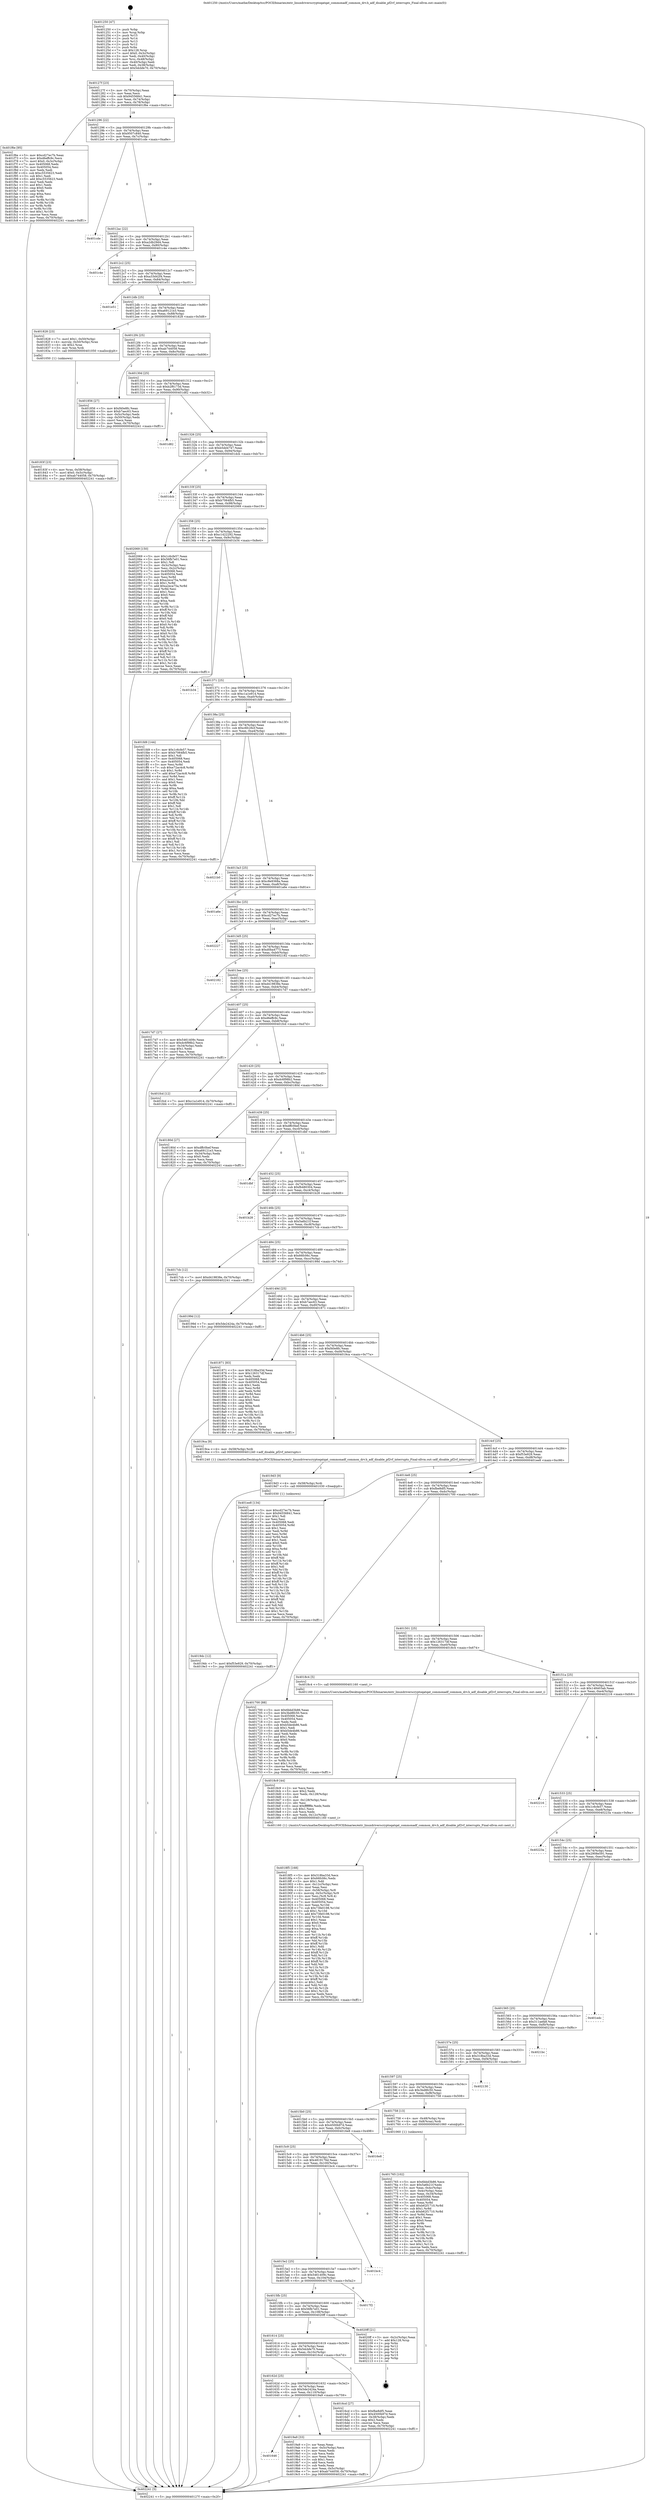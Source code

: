 digraph "0x401250" {
  label = "0x401250 (/mnt/c/Users/mathe/Desktop/tcc/POCII/binaries/extr_linuxdriverscryptoqatqat_commonadf_common_drv.h_adf_disable_pf2vf_interrupts_Final-ollvm.out::main(0))"
  labelloc = "t"
  node[shape=record]

  Entry [label="",width=0.3,height=0.3,shape=circle,fillcolor=black,style=filled]
  "0x40127f" [label="{
     0x40127f [23]\l
     | [instrs]\l
     &nbsp;&nbsp;0x40127f \<+3\>: mov -0x70(%rbp),%eax\l
     &nbsp;&nbsp;0x401282 \<+2\>: mov %eax,%ecx\l
     &nbsp;&nbsp;0x401284 \<+6\>: sub $0x94556841,%ecx\l
     &nbsp;&nbsp;0x40128a \<+3\>: mov %eax,-0x74(%rbp)\l
     &nbsp;&nbsp;0x40128d \<+3\>: mov %ecx,-0x78(%rbp)\l
     &nbsp;&nbsp;0x401290 \<+6\>: je 0000000000401f6e \<main+0xd1e\>\l
  }"]
  "0x401f6e" [label="{
     0x401f6e [95]\l
     | [instrs]\l
     &nbsp;&nbsp;0x401f6e \<+5\>: mov $0xcd27ec7b,%eax\l
     &nbsp;&nbsp;0x401f73 \<+5\>: mov $0xd6effc9c,%ecx\l
     &nbsp;&nbsp;0x401f78 \<+7\>: movl $0x0,-0x3c(%rbp)\l
     &nbsp;&nbsp;0x401f7f \<+7\>: mov 0x405068,%edx\l
     &nbsp;&nbsp;0x401f86 \<+7\>: mov 0x405054,%esi\l
     &nbsp;&nbsp;0x401f8d \<+2\>: mov %edx,%edi\l
     &nbsp;&nbsp;0x401f8f \<+6\>: sub $0xc5535623,%edi\l
     &nbsp;&nbsp;0x401f95 \<+3\>: sub $0x1,%edi\l
     &nbsp;&nbsp;0x401f98 \<+6\>: add $0xc5535623,%edi\l
     &nbsp;&nbsp;0x401f9e \<+3\>: imul %edi,%edx\l
     &nbsp;&nbsp;0x401fa1 \<+3\>: and $0x1,%edx\l
     &nbsp;&nbsp;0x401fa4 \<+3\>: cmp $0x0,%edx\l
     &nbsp;&nbsp;0x401fa7 \<+4\>: sete %r8b\l
     &nbsp;&nbsp;0x401fab \<+3\>: cmp $0xa,%esi\l
     &nbsp;&nbsp;0x401fae \<+4\>: setl %r9b\l
     &nbsp;&nbsp;0x401fb2 \<+3\>: mov %r8b,%r10b\l
     &nbsp;&nbsp;0x401fb5 \<+3\>: and %r9b,%r10b\l
     &nbsp;&nbsp;0x401fb8 \<+3\>: xor %r9b,%r8b\l
     &nbsp;&nbsp;0x401fbb \<+3\>: or %r8b,%r10b\l
     &nbsp;&nbsp;0x401fbe \<+4\>: test $0x1,%r10b\l
     &nbsp;&nbsp;0x401fc2 \<+3\>: cmovne %ecx,%eax\l
     &nbsp;&nbsp;0x401fc5 \<+3\>: mov %eax,-0x70(%rbp)\l
     &nbsp;&nbsp;0x401fc8 \<+5\>: jmp 0000000000402241 \<main+0xff1\>\l
  }"]
  "0x401296" [label="{
     0x401296 [22]\l
     | [instrs]\l
     &nbsp;&nbsp;0x401296 \<+5\>: jmp 000000000040129b \<main+0x4b\>\l
     &nbsp;&nbsp;0x40129b \<+3\>: mov -0x74(%rbp),%eax\l
     &nbsp;&nbsp;0x40129e \<+5\>: sub $0x9507c840,%eax\l
     &nbsp;&nbsp;0x4012a3 \<+3\>: mov %eax,-0x7c(%rbp)\l
     &nbsp;&nbsp;0x4012a6 \<+6\>: je 0000000000401cde \<main+0xa8e\>\l
  }"]
  Exit [label="",width=0.3,height=0.3,shape=circle,fillcolor=black,style=filled,peripheries=2]
  "0x401cde" [label="{
     0x401cde\l
  }", style=dashed]
  "0x4012ac" [label="{
     0x4012ac [22]\l
     | [instrs]\l
     &nbsp;&nbsp;0x4012ac \<+5\>: jmp 00000000004012b1 \<main+0x61\>\l
     &nbsp;&nbsp;0x4012b1 \<+3\>: mov -0x74(%rbp),%eax\l
     &nbsp;&nbsp;0x4012b4 \<+5\>: sub $0xa2db29d4,%eax\l
     &nbsp;&nbsp;0x4012b9 \<+3\>: mov %eax,-0x80(%rbp)\l
     &nbsp;&nbsp;0x4012bc \<+6\>: je 0000000000401c4e \<main+0x9fe\>\l
  }"]
  "0x4019dc" [label="{
     0x4019dc [12]\l
     | [instrs]\l
     &nbsp;&nbsp;0x4019dc \<+7\>: movl $0xf53e929,-0x70(%rbp)\l
     &nbsp;&nbsp;0x4019e3 \<+5\>: jmp 0000000000402241 \<main+0xff1\>\l
  }"]
  "0x401c4e" [label="{
     0x401c4e\l
  }", style=dashed]
  "0x4012c2" [label="{
     0x4012c2 [25]\l
     | [instrs]\l
     &nbsp;&nbsp;0x4012c2 \<+5\>: jmp 00000000004012c7 \<main+0x77\>\l
     &nbsp;&nbsp;0x4012c7 \<+3\>: mov -0x74(%rbp),%eax\l
     &nbsp;&nbsp;0x4012ca \<+5\>: sub $0xa33d42f4,%eax\l
     &nbsp;&nbsp;0x4012cf \<+6\>: mov %eax,-0x84(%rbp)\l
     &nbsp;&nbsp;0x4012d5 \<+6\>: je 0000000000401e51 \<main+0xc01\>\l
  }"]
  "0x4019d3" [label="{
     0x4019d3 [9]\l
     | [instrs]\l
     &nbsp;&nbsp;0x4019d3 \<+4\>: mov -0x58(%rbp),%rdi\l
     &nbsp;&nbsp;0x4019d7 \<+5\>: call 0000000000401030 \<free@plt\>\l
     | [calls]\l
     &nbsp;&nbsp;0x401030 \{1\} (unknown)\l
  }"]
  "0x401e51" [label="{
     0x401e51\l
  }", style=dashed]
  "0x4012db" [label="{
     0x4012db [25]\l
     | [instrs]\l
     &nbsp;&nbsp;0x4012db \<+5\>: jmp 00000000004012e0 \<main+0x90\>\l
     &nbsp;&nbsp;0x4012e0 \<+3\>: mov -0x74(%rbp),%eax\l
     &nbsp;&nbsp;0x4012e3 \<+5\>: sub $0xa69121e3,%eax\l
     &nbsp;&nbsp;0x4012e8 \<+6\>: mov %eax,-0x88(%rbp)\l
     &nbsp;&nbsp;0x4012ee \<+6\>: je 0000000000401828 \<main+0x5d8\>\l
  }"]
  "0x401646" [label="{
     0x401646\l
  }", style=dashed]
  "0x401828" [label="{
     0x401828 [23]\l
     | [instrs]\l
     &nbsp;&nbsp;0x401828 \<+7\>: movl $0x1,-0x50(%rbp)\l
     &nbsp;&nbsp;0x40182f \<+4\>: movslq -0x50(%rbp),%rax\l
     &nbsp;&nbsp;0x401833 \<+4\>: shl $0x2,%rax\l
     &nbsp;&nbsp;0x401837 \<+3\>: mov %rax,%rdi\l
     &nbsp;&nbsp;0x40183a \<+5\>: call 0000000000401050 \<malloc@plt\>\l
     | [calls]\l
     &nbsp;&nbsp;0x401050 \{1\} (unknown)\l
  }"]
  "0x4012f4" [label="{
     0x4012f4 [25]\l
     | [instrs]\l
     &nbsp;&nbsp;0x4012f4 \<+5\>: jmp 00000000004012f9 \<main+0xa9\>\l
     &nbsp;&nbsp;0x4012f9 \<+3\>: mov -0x74(%rbp),%eax\l
     &nbsp;&nbsp;0x4012fc \<+5\>: sub $0xab744058,%eax\l
     &nbsp;&nbsp;0x401301 \<+6\>: mov %eax,-0x8c(%rbp)\l
     &nbsp;&nbsp;0x401307 \<+6\>: je 0000000000401856 \<main+0x606\>\l
  }"]
  "0x4019a9" [label="{
     0x4019a9 [33]\l
     | [instrs]\l
     &nbsp;&nbsp;0x4019a9 \<+2\>: xor %eax,%eax\l
     &nbsp;&nbsp;0x4019ab \<+3\>: mov -0x5c(%rbp),%ecx\l
     &nbsp;&nbsp;0x4019ae \<+2\>: mov %eax,%edx\l
     &nbsp;&nbsp;0x4019b0 \<+2\>: sub %ecx,%edx\l
     &nbsp;&nbsp;0x4019b2 \<+2\>: mov %eax,%ecx\l
     &nbsp;&nbsp;0x4019b4 \<+3\>: sub $0x1,%ecx\l
     &nbsp;&nbsp;0x4019b7 \<+2\>: add %ecx,%edx\l
     &nbsp;&nbsp;0x4019b9 \<+2\>: sub %edx,%eax\l
     &nbsp;&nbsp;0x4019bb \<+3\>: mov %eax,-0x5c(%rbp)\l
     &nbsp;&nbsp;0x4019be \<+7\>: movl $0xab744058,-0x70(%rbp)\l
     &nbsp;&nbsp;0x4019c5 \<+5\>: jmp 0000000000402241 \<main+0xff1\>\l
  }"]
  "0x401856" [label="{
     0x401856 [27]\l
     | [instrs]\l
     &nbsp;&nbsp;0x401856 \<+5\>: mov $0xf40e8fc,%eax\l
     &nbsp;&nbsp;0x40185b \<+5\>: mov $0xb7aec63,%ecx\l
     &nbsp;&nbsp;0x401860 \<+3\>: mov -0x5c(%rbp),%edx\l
     &nbsp;&nbsp;0x401863 \<+3\>: cmp -0x50(%rbp),%edx\l
     &nbsp;&nbsp;0x401866 \<+3\>: cmovl %ecx,%eax\l
     &nbsp;&nbsp;0x401869 \<+3\>: mov %eax,-0x70(%rbp)\l
     &nbsp;&nbsp;0x40186c \<+5\>: jmp 0000000000402241 \<main+0xff1\>\l
  }"]
  "0x40130d" [label="{
     0x40130d [25]\l
     | [instrs]\l
     &nbsp;&nbsp;0x40130d \<+5\>: jmp 0000000000401312 \<main+0xc2\>\l
     &nbsp;&nbsp;0x401312 \<+3\>: mov -0x74(%rbp),%eax\l
     &nbsp;&nbsp;0x401315 \<+5\>: sub $0xb2f6173d,%eax\l
     &nbsp;&nbsp;0x40131a \<+6\>: mov %eax,-0x90(%rbp)\l
     &nbsp;&nbsp;0x401320 \<+6\>: je 0000000000401d82 \<main+0xb32\>\l
  }"]
  "0x4018f5" [label="{
     0x4018f5 [168]\l
     | [instrs]\l
     &nbsp;&nbsp;0x4018f5 \<+5\>: mov $0x318ba33d,%ecx\l
     &nbsp;&nbsp;0x4018fa \<+5\>: mov $0x66fc06c,%edx\l
     &nbsp;&nbsp;0x4018ff \<+3\>: mov $0x1,%dil\l
     &nbsp;&nbsp;0x401902 \<+6\>: mov -0x12c(%rbp),%esi\l
     &nbsp;&nbsp;0x401908 \<+3\>: imul %eax,%esi\l
     &nbsp;&nbsp;0x40190b \<+4\>: mov -0x58(%rbp),%r8\l
     &nbsp;&nbsp;0x40190f \<+4\>: movslq -0x5c(%rbp),%r9\l
     &nbsp;&nbsp;0x401913 \<+4\>: mov %esi,(%r8,%r9,4)\l
     &nbsp;&nbsp;0x401917 \<+7\>: mov 0x405068,%eax\l
     &nbsp;&nbsp;0x40191e \<+7\>: mov 0x405054,%esi\l
     &nbsp;&nbsp;0x401925 \<+3\>: mov %eax,%r10d\l
     &nbsp;&nbsp;0x401928 \<+7\>: sub $0x73fe0198,%r10d\l
     &nbsp;&nbsp;0x40192f \<+4\>: sub $0x1,%r10d\l
     &nbsp;&nbsp;0x401933 \<+7\>: add $0x73fe0198,%r10d\l
     &nbsp;&nbsp;0x40193a \<+4\>: imul %r10d,%eax\l
     &nbsp;&nbsp;0x40193e \<+3\>: and $0x1,%eax\l
     &nbsp;&nbsp;0x401941 \<+3\>: cmp $0x0,%eax\l
     &nbsp;&nbsp;0x401944 \<+4\>: sete %r11b\l
     &nbsp;&nbsp;0x401948 \<+3\>: cmp $0xa,%esi\l
     &nbsp;&nbsp;0x40194b \<+3\>: setl %bl\l
     &nbsp;&nbsp;0x40194e \<+3\>: mov %r11b,%r14b\l
     &nbsp;&nbsp;0x401951 \<+4\>: xor $0xff,%r14b\l
     &nbsp;&nbsp;0x401955 \<+3\>: mov %bl,%r15b\l
     &nbsp;&nbsp;0x401958 \<+4\>: xor $0xff,%r15b\l
     &nbsp;&nbsp;0x40195c \<+4\>: xor $0x1,%dil\l
     &nbsp;&nbsp;0x401960 \<+3\>: mov %r14b,%r12b\l
     &nbsp;&nbsp;0x401963 \<+4\>: and $0xff,%r12b\l
     &nbsp;&nbsp;0x401967 \<+3\>: and %dil,%r11b\l
     &nbsp;&nbsp;0x40196a \<+3\>: mov %r15b,%r13b\l
     &nbsp;&nbsp;0x40196d \<+4\>: and $0xff,%r13b\l
     &nbsp;&nbsp;0x401971 \<+3\>: and %dil,%bl\l
     &nbsp;&nbsp;0x401974 \<+3\>: or %r11b,%r12b\l
     &nbsp;&nbsp;0x401977 \<+3\>: or %bl,%r13b\l
     &nbsp;&nbsp;0x40197a \<+3\>: xor %r13b,%r12b\l
     &nbsp;&nbsp;0x40197d \<+3\>: or %r15b,%r14b\l
     &nbsp;&nbsp;0x401980 \<+4\>: xor $0xff,%r14b\l
     &nbsp;&nbsp;0x401984 \<+4\>: or $0x1,%dil\l
     &nbsp;&nbsp;0x401988 \<+3\>: and %dil,%r14b\l
     &nbsp;&nbsp;0x40198b \<+3\>: or %r14b,%r12b\l
     &nbsp;&nbsp;0x40198e \<+4\>: test $0x1,%r12b\l
     &nbsp;&nbsp;0x401992 \<+3\>: cmovne %edx,%ecx\l
     &nbsp;&nbsp;0x401995 \<+3\>: mov %ecx,-0x70(%rbp)\l
     &nbsp;&nbsp;0x401998 \<+5\>: jmp 0000000000402241 \<main+0xff1\>\l
  }"]
  "0x401d82" [label="{
     0x401d82\l
  }", style=dashed]
  "0x401326" [label="{
     0x401326 [25]\l
     | [instrs]\l
     &nbsp;&nbsp;0x401326 \<+5\>: jmp 000000000040132b \<main+0xdb\>\l
     &nbsp;&nbsp;0x40132b \<+3\>: mov -0x74(%rbp),%eax\l
     &nbsp;&nbsp;0x40132e \<+5\>: sub $0xb5dd4747,%eax\l
     &nbsp;&nbsp;0x401333 \<+6\>: mov %eax,-0x94(%rbp)\l
     &nbsp;&nbsp;0x401339 \<+6\>: je 0000000000401dcb \<main+0xb7b\>\l
  }"]
  "0x4018c9" [label="{
     0x4018c9 [44]\l
     | [instrs]\l
     &nbsp;&nbsp;0x4018c9 \<+2\>: xor %ecx,%ecx\l
     &nbsp;&nbsp;0x4018cb \<+5\>: mov $0x2,%edx\l
     &nbsp;&nbsp;0x4018d0 \<+6\>: mov %edx,-0x128(%rbp)\l
     &nbsp;&nbsp;0x4018d6 \<+1\>: cltd\l
     &nbsp;&nbsp;0x4018d7 \<+6\>: mov -0x128(%rbp),%esi\l
     &nbsp;&nbsp;0x4018dd \<+2\>: idiv %esi\l
     &nbsp;&nbsp;0x4018df \<+6\>: imul $0xfffffffe,%edx,%edx\l
     &nbsp;&nbsp;0x4018e5 \<+3\>: sub $0x1,%ecx\l
     &nbsp;&nbsp;0x4018e8 \<+2\>: sub %ecx,%edx\l
     &nbsp;&nbsp;0x4018ea \<+6\>: mov %edx,-0x12c(%rbp)\l
     &nbsp;&nbsp;0x4018f0 \<+5\>: call 0000000000401160 \<next_i\>\l
     | [calls]\l
     &nbsp;&nbsp;0x401160 \{1\} (/mnt/c/Users/mathe/Desktop/tcc/POCII/binaries/extr_linuxdriverscryptoqatqat_commonadf_common_drv.h_adf_disable_pf2vf_interrupts_Final-ollvm.out::next_i)\l
  }"]
  "0x401dcb" [label="{
     0x401dcb\l
  }", style=dashed]
  "0x40133f" [label="{
     0x40133f [25]\l
     | [instrs]\l
     &nbsp;&nbsp;0x40133f \<+5\>: jmp 0000000000401344 \<main+0xf4\>\l
     &nbsp;&nbsp;0x401344 \<+3\>: mov -0x74(%rbp),%eax\l
     &nbsp;&nbsp;0x401347 \<+5\>: sub $0xb7064fb5,%eax\l
     &nbsp;&nbsp;0x40134c \<+6\>: mov %eax,-0x98(%rbp)\l
     &nbsp;&nbsp;0x401352 \<+6\>: je 0000000000402069 \<main+0xe19\>\l
  }"]
  "0x40183f" [label="{
     0x40183f [23]\l
     | [instrs]\l
     &nbsp;&nbsp;0x40183f \<+4\>: mov %rax,-0x58(%rbp)\l
     &nbsp;&nbsp;0x401843 \<+7\>: movl $0x0,-0x5c(%rbp)\l
     &nbsp;&nbsp;0x40184a \<+7\>: movl $0xab744058,-0x70(%rbp)\l
     &nbsp;&nbsp;0x401851 \<+5\>: jmp 0000000000402241 \<main+0xff1\>\l
  }"]
  "0x402069" [label="{
     0x402069 [150]\l
     | [instrs]\l
     &nbsp;&nbsp;0x402069 \<+5\>: mov $0x1c6cfe57,%eax\l
     &nbsp;&nbsp;0x40206e \<+5\>: mov $0x56fb7e01,%ecx\l
     &nbsp;&nbsp;0x402073 \<+2\>: mov $0x1,%dl\l
     &nbsp;&nbsp;0x402075 \<+3\>: mov -0x3c(%rbp),%esi\l
     &nbsp;&nbsp;0x402078 \<+3\>: mov %esi,-0x2c(%rbp)\l
     &nbsp;&nbsp;0x40207b \<+7\>: mov 0x405068,%esi\l
     &nbsp;&nbsp;0x402082 \<+7\>: mov 0x405054,%edi\l
     &nbsp;&nbsp;0x402089 \<+3\>: mov %esi,%r8d\l
     &nbsp;&nbsp;0x40208c \<+7\>: sub $0xa2eca75a,%r8d\l
     &nbsp;&nbsp;0x402093 \<+4\>: sub $0x1,%r8d\l
     &nbsp;&nbsp;0x402097 \<+7\>: add $0xa2eca75a,%r8d\l
     &nbsp;&nbsp;0x40209e \<+4\>: imul %r8d,%esi\l
     &nbsp;&nbsp;0x4020a2 \<+3\>: and $0x1,%esi\l
     &nbsp;&nbsp;0x4020a5 \<+3\>: cmp $0x0,%esi\l
     &nbsp;&nbsp;0x4020a8 \<+4\>: sete %r9b\l
     &nbsp;&nbsp;0x4020ac \<+3\>: cmp $0xa,%edi\l
     &nbsp;&nbsp;0x4020af \<+4\>: setl %r10b\l
     &nbsp;&nbsp;0x4020b3 \<+3\>: mov %r9b,%r11b\l
     &nbsp;&nbsp;0x4020b6 \<+4\>: xor $0xff,%r11b\l
     &nbsp;&nbsp;0x4020ba \<+3\>: mov %r10b,%bl\l
     &nbsp;&nbsp;0x4020bd \<+3\>: xor $0xff,%bl\l
     &nbsp;&nbsp;0x4020c0 \<+3\>: xor $0x0,%dl\l
     &nbsp;&nbsp;0x4020c3 \<+3\>: mov %r11b,%r14b\l
     &nbsp;&nbsp;0x4020c6 \<+4\>: and $0x0,%r14b\l
     &nbsp;&nbsp;0x4020ca \<+3\>: and %dl,%r9b\l
     &nbsp;&nbsp;0x4020cd \<+3\>: mov %bl,%r15b\l
     &nbsp;&nbsp;0x4020d0 \<+4\>: and $0x0,%r15b\l
     &nbsp;&nbsp;0x4020d4 \<+3\>: and %dl,%r10b\l
     &nbsp;&nbsp;0x4020d7 \<+3\>: or %r9b,%r14b\l
     &nbsp;&nbsp;0x4020da \<+3\>: or %r10b,%r15b\l
     &nbsp;&nbsp;0x4020dd \<+3\>: xor %r15b,%r14b\l
     &nbsp;&nbsp;0x4020e0 \<+3\>: or %bl,%r11b\l
     &nbsp;&nbsp;0x4020e3 \<+4\>: xor $0xff,%r11b\l
     &nbsp;&nbsp;0x4020e7 \<+3\>: or $0x0,%dl\l
     &nbsp;&nbsp;0x4020ea \<+3\>: and %dl,%r11b\l
     &nbsp;&nbsp;0x4020ed \<+3\>: or %r11b,%r14b\l
     &nbsp;&nbsp;0x4020f0 \<+4\>: test $0x1,%r14b\l
     &nbsp;&nbsp;0x4020f4 \<+3\>: cmovne %ecx,%eax\l
     &nbsp;&nbsp;0x4020f7 \<+3\>: mov %eax,-0x70(%rbp)\l
     &nbsp;&nbsp;0x4020fa \<+5\>: jmp 0000000000402241 \<main+0xff1\>\l
  }"]
  "0x401358" [label="{
     0x401358 [25]\l
     | [instrs]\l
     &nbsp;&nbsp;0x401358 \<+5\>: jmp 000000000040135d \<main+0x10d\>\l
     &nbsp;&nbsp;0x40135d \<+3\>: mov -0x74(%rbp),%eax\l
     &nbsp;&nbsp;0x401360 \<+5\>: sub $0xc1422292,%eax\l
     &nbsp;&nbsp;0x401365 \<+6\>: mov %eax,-0x9c(%rbp)\l
     &nbsp;&nbsp;0x40136b \<+6\>: je 0000000000401b34 \<main+0x8e4\>\l
  }"]
  "0x401765" [label="{
     0x401765 [102]\l
     | [instrs]\l
     &nbsp;&nbsp;0x401765 \<+5\>: mov $0x6bbd3b86,%ecx\l
     &nbsp;&nbsp;0x40176a \<+5\>: mov $0x5a6b21f,%edx\l
     &nbsp;&nbsp;0x40176f \<+3\>: mov %eax,-0x4c(%rbp)\l
     &nbsp;&nbsp;0x401772 \<+3\>: mov -0x4c(%rbp),%eax\l
     &nbsp;&nbsp;0x401775 \<+3\>: mov %eax,-0x34(%rbp)\l
     &nbsp;&nbsp;0x401778 \<+7\>: mov 0x405068,%eax\l
     &nbsp;&nbsp;0x40177f \<+7\>: mov 0x405054,%esi\l
     &nbsp;&nbsp;0x401786 \<+3\>: mov %eax,%r8d\l
     &nbsp;&nbsp;0x401789 \<+7\>: add $0xb62f1710,%r8d\l
     &nbsp;&nbsp;0x401790 \<+4\>: sub $0x1,%r8d\l
     &nbsp;&nbsp;0x401794 \<+7\>: sub $0xb62f1710,%r8d\l
     &nbsp;&nbsp;0x40179b \<+4\>: imul %r8d,%eax\l
     &nbsp;&nbsp;0x40179f \<+3\>: and $0x1,%eax\l
     &nbsp;&nbsp;0x4017a2 \<+3\>: cmp $0x0,%eax\l
     &nbsp;&nbsp;0x4017a5 \<+4\>: sete %r9b\l
     &nbsp;&nbsp;0x4017a9 \<+3\>: cmp $0xa,%esi\l
     &nbsp;&nbsp;0x4017ac \<+4\>: setl %r10b\l
     &nbsp;&nbsp;0x4017b0 \<+3\>: mov %r9b,%r11b\l
     &nbsp;&nbsp;0x4017b3 \<+3\>: and %r10b,%r11b\l
     &nbsp;&nbsp;0x4017b6 \<+3\>: xor %r10b,%r9b\l
     &nbsp;&nbsp;0x4017b9 \<+3\>: or %r9b,%r11b\l
     &nbsp;&nbsp;0x4017bc \<+4\>: test $0x1,%r11b\l
     &nbsp;&nbsp;0x4017c0 \<+3\>: cmovne %edx,%ecx\l
     &nbsp;&nbsp;0x4017c3 \<+3\>: mov %ecx,-0x70(%rbp)\l
     &nbsp;&nbsp;0x4017c6 \<+5\>: jmp 0000000000402241 \<main+0xff1\>\l
  }"]
  "0x401b34" [label="{
     0x401b34\l
  }", style=dashed]
  "0x401371" [label="{
     0x401371 [25]\l
     | [instrs]\l
     &nbsp;&nbsp;0x401371 \<+5\>: jmp 0000000000401376 \<main+0x126\>\l
     &nbsp;&nbsp;0x401376 \<+3\>: mov -0x74(%rbp),%eax\l
     &nbsp;&nbsp;0x401379 \<+5\>: sub $0xc1a1e914,%eax\l
     &nbsp;&nbsp;0x40137e \<+6\>: mov %eax,-0xa0(%rbp)\l
     &nbsp;&nbsp;0x401384 \<+6\>: je 0000000000401fd9 \<main+0xd89\>\l
  }"]
  "0x401250" [label="{
     0x401250 [47]\l
     | [instrs]\l
     &nbsp;&nbsp;0x401250 \<+1\>: push %rbp\l
     &nbsp;&nbsp;0x401251 \<+3\>: mov %rsp,%rbp\l
     &nbsp;&nbsp;0x401254 \<+2\>: push %r15\l
     &nbsp;&nbsp;0x401256 \<+2\>: push %r14\l
     &nbsp;&nbsp;0x401258 \<+2\>: push %r13\l
     &nbsp;&nbsp;0x40125a \<+2\>: push %r12\l
     &nbsp;&nbsp;0x40125c \<+1\>: push %rbx\l
     &nbsp;&nbsp;0x40125d \<+7\>: sub $0x128,%rsp\l
     &nbsp;&nbsp;0x401264 \<+7\>: movl $0x0,-0x3c(%rbp)\l
     &nbsp;&nbsp;0x40126b \<+3\>: mov %edi,-0x40(%rbp)\l
     &nbsp;&nbsp;0x40126e \<+4\>: mov %rsi,-0x48(%rbp)\l
     &nbsp;&nbsp;0x401272 \<+3\>: mov -0x40(%rbp),%edi\l
     &nbsp;&nbsp;0x401275 \<+3\>: mov %edi,-0x38(%rbp)\l
     &nbsp;&nbsp;0x401278 \<+7\>: movl $0x5dcbfe70,-0x70(%rbp)\l
  }"]
  "0x401fd9" [label="{
     0x401fd9 [144]\l
     | [instrs]\l
     &nbsp;&nbsp;0x401fd9 \<+5\>: mov $0x1c6cfe57,%eax\l
     &nbsp;&nbsp;0x401fde \<+5\>: mov $0xb7064fb5,%ecx\l
     &nbsp;&nbsp;0x401fe3 \<+2\>: mov $0x1,%dl\l
     &nbsp;&nbsp;0x401fe5 \<+7\>: mov 0x405068,%esi\l
     &nbsp;&nbsp;0x401fec \<+7\>: mov 0x405054,%edi\l
     &nbsp;&nbsp;0x401ff3 \<+3\>: mov %esi,%r8d\l
     &nbsp;&nbsp;0x401ff6 \<+7\>: sub $0xe72ac4c8,%r8d\l
     &nbsp;&nbsp;0x401ffd \<+4\>: sub $0x1,%r8d\l
     &nbsp;&nbsp;0x402001 \<+7\>: add $0xe72ac4c8,%r8d\l
     &nbsp;&nbsp;0x402008 \<+4\>: imul %r8d,%esi\l
     &nbsp;&nbsp;0x40200c \<+3\>: and $0x1,%esi\l
     &nbsp;&nbsp;0x40200f \<+3\>: cmp $0x0,%esi\l
     &nbsp;&nbsp;0x402012 \<+4\>: sete %r9b\l
     &nbsp;&nbsp;0x402016 \<+3\>: cmp $0xa,%edi\l
     &nbsp;&nbsp;0x402019 \<+4\>: setl %r10b\l
     &nbsp;&nbsp;0x40201d \<+3\>: mov %r9b,%r11b\l
     &nbsp;&nbsp;0x402020 \<+4\>: xor $0xff,%r11b\l
     &nbsp;&nbsp;0x402024 \<+3\>: mov %r10b,%bl\l
     &nbsp;&nbsp;0x402027 \<+3\>: xor $0xff,%bl\l
     &nbsp;&nbsp;0x40202a \<+3\>: xor $0x1,%dl\l
     &nbsp;&nbsp;0x40202d \<+3\>: mov %r11b,%r14b\l
     &nbsp;&nbsp;0x402030 \<+4\>: and $0xff,%r14b\l
     &nbsp;&nbsp;0x402034 \<+3\>: and %dl,%r9b\l
     &nbsp;&nbsp;0x402037 \<+3\>: mov %bl,%r15b\l
     &nbsp;&nbsp;0x40203a \<+4\>: and $0xff,%r15b\l
     &nbsp;&nbsp;0x40203e \<+3\>: and %dl,%r10b\l
     &nbsp;&nbsp;0x402041 \<+3\>: or %r9b,%r14b\l
     &nbsp;&nbsp;0x402044 \<+3\>: or %r10b,%r15b\l
     &nbsp;&nbsp;0x402047 \<+3\>: xor %r15b,%r14b\l
     &nbsp;&nbsp;0x40204a \<+3\>: or %bl,%r11b\l
     &nbsp;&nbsp;0x40204d \<+4\>: xor $0xff,%r11b\l
     &nbsp;&nbsp;0x402051 \<+3\>: or $0x1,%dl\l
     &nbsp;&nbsp;0x402054 \<+3\>: and %dl,%r11b\l
     &nbsp;&nbsp;0x402057 \<+3\>: or %r11b,%r14b\l
     &nbsp;&nbsp;0x40205a \<+4\>: test $0x1,%r14b\l
     &nbsp;&nbsp;0x40205e \<+3\>: cmovne %ecx,%eax\l
     &nbsp;&nbsp;0x402061 \<+3\>: mov %eax,-0x70(%rbp)\l
     &nbsp;&nbsp;0x402064 \<+5\>: jmp 0000000000402241 \<main+0xff1\>\l
  }"]
  "0x40138a" [label="{
     0x40138a [25]\l
     | [instrs]\l
     &nbsp;&nbsp;0x40138a \<+5\>: jmp 000000000040138f \<main+0x13f\>\l
     &nbsp;&nbsp;0x40138f \<+3\>: mov -0x74(%rbp),%eax\l
     &nbsp;&nbsp;0x401392 \<+5\>: sub $0xc6fc26cf,%eax\l
     &nbsp;&nbsp;0x401397 \<+6\>: mov %eax,-0xa4(%rbp)\l
     &nbsp;&nbsp;0x40139d \<+6\>: je 00000000004021b0 \<main+0xf60\>\l
  }"]
  "0x402241" [label="{
     0x402241 [5]\l
     | [instrs]\l
     &nbsp;&nbsp;0x402241 \<+5\>: jmp 000000000040127f \<main+0x2f\>\l
  }"]
  "0x4021b0" [label="{
     0x4021b0\l
  }", style=dashed]
  "0x4013a3" [label="{
     0x4013a3 [25]\l
     | [instrs]\l
     &nbsp;&nbsp;0x4013a3 \<+5\>: jmp 00000000004013a8 \<main+0x158\>\l
     &nbsp;&nbsp;0x4013a8 \<+3\>: mov -0x74(%rbp),%eax\l
     &nbsp;&nbsp;0x4013ab \<+5\>: sub $0xc8e9368a,%eax\l
     &nbsp;&nbsp;0x4013b0 \<+6\>: mov %eax,-0xa8(%rbp)\l
     &nbsp;&nbsp;0x4013b6 \<+6\>: je 0000000000401a6e \<main+0x81e\>\l
  }"]
  "0x40162d" [label="{
     0x40162d [25]\l
     | [instrs]\l
     &nbsp;&nbsp;0x40162d \<+5\>: jmp 0000000000401632 \<main+0x3e2\>\l
     &nbsp;&nbsp;0x401632 \<+3\>: mov -0x74(%rbp),%eax\l
     &nbsp;&nbsp;0x401635 \<+5\>: sub $0x5de2424a,%eax\l
     &nbsp;&nbsp;0x40163a \<+6\>: mov %eax,-0x110(%rbp)\l
     &nbsp;&nbsp;0x401640 \<+6\>: je 00000000004019a9 \<main+0x759\>\l
  }"]
  "0x401a6e" [label="{
     0x401a6e\l
  }", style=dashed]
  "0x4013bc" [label="{
     0x4013bc [25]\l
     | [instrs]\l
     &nbsp;&nbsp;0x4013bc \<+5\>: jmp 00000000004013c1 \<main+0x171\>\l
     &nbsp;&nbsp;0x4013c1 \<+3\>: mov -0x74(%rbp),%eax\l
     &nbsp;&nbsp;0x4013c4 \<+5\>: sub $0xcd27ec7b,%eax\l
     &nbsp;&nbsp;0x4013c9 \<+6\>: mov %eax,-0xac(%rbp)\l
     &nbsp;&nbsp;0x4013cf \<+6\>: je 0000000000402227 \<main+0xfd7\>\l
  }"]
  "0x4016cd" [label="{
     0x4016cd [27]\l
     | [instrs]\l
     &nbsp;&nbsp;0x4016cd \<+5\>: mov $0xfbe8df5,%eax\l
     &nbsp;&nbsp;0x4016d2 \<+5\>: mov $0x4500b97d,%ecx\l
     &nbsp;&nbsp;0x4016d7 \<+3\>: mov -0x38(%rbp),%edx\l
     &nbsp;&nbsp;0x4016da \<+3\>: cmp $0x2,%edx\l
     &nbsp;&nbsp;0x4016dd \<+3\>: cmovne %ecx,%eax\l
     &nbsp;&nbsp;0x4016e0 \<+3\>: mov %eax,-0x70(%rbp)\l
     &nbsp;&nbsp;0x4016e3 \<+5\>: jmp 0000000000402241 \<main+0xff1\>\l
  }"]
  "0x402227" [label="{
     0x402227\l
  }", style=dashed]
  "0x4013d5" [label="{
     0x4013d5 [25]\l
     | [instrs]\l
     &nbsp;&nbsp;0x4013d5 \<+5\>: jmp 00000000004013da \<main+0x18a\>\l
     &nbsp;&nbsp;0x4013da \<+3\>: mov -0x74(%rbp),%eax\l
     &nbsp;&nbsp;0x4013dd \<+5\>: sub $0xd0ba4773,%eax\l
     &nbsp;&nbsp;0x4013e2 \<+6\>: mov %eax,-0xb0(%rbp)\l
     &nbsp;&nbsp;0x4013e8 \<+6\>: je 0000000000402182 \<main+0xf32\>\l
  }"]
  "0x401614" [label="{
     0x401614 [25]\l
     | [instrs]\l
     &nbsp;&nbsp;0x401614 \<+5\>: jmp 0000000000401619 \<main+0x3c9\>\l
     &nbsp;&nbsp;0x401619 \<+3\>: mov -0x74(%rbp),%eax\l
     &nbsp;&nbsp;0x40161c \<+5\>: sub $0x5dcbfe70,%eax\l
     &nbsp;&nbsp;0x401621 \<+6\>: mov %eax,-0x10c(%rbp)\l
     &nbsp;&nbsp;0x401627 \<+6\>: je 00000000004016cd \<main+0x47d\>\l
  }"]
  "0x402182" [label="{
     0x402182\l
  }", style=dashed]
  "0x4013ee" [label="{
     0x4013ee [25]\l
     | [instrs]\l
     &nbsp;&nbsp;0x4013ee \<+5\>: jmp 00000000004013f3 \<main+0x1a3\>\l
     &nbsp;&nbsp;0x4013f3 \<+3\>: mov -0x74(%rbp),%eax\l
     &nbsp;&nbsp;0x4013f6 \<+5\>: sub $0xd419838e,%eax\l
     &nbsp;&nbsp;0x4013fb \<+6\>: mov %eax,-0xb4(%rbp)\l
     &nbsp;&nbsp;0x401401 \<+6\>: je 00000000004017d7 \<main+0x587\>\l
  }"]
  "0x4020ff" [label="{
     0x4020ff [21]\l
     | [instrs]\l
     &nbsp;&nbsp;0x4020ff \<+3\>: mov -0x2c(%rbp),%eax\l
     &nbsp;&nbsp;0x402102 \<+7\>: add $0x128,%rsp\l
     &nbsp;&nbsp;0x402109 \<+1\>: pop %rbx\l
     &nbsp;&nbsp;0x40210a \<+2\>: pop %r12\l
     &nbsp;&nbsp;0x40210c \<+2\>: pop %r13\l
     &nbsp;&nbsp;0x40210e \<+2\>: pop %r14\l
     &nbsp;&nbsp;0x402110 \<+2\>: pop %r15\l
     &nbsp;&nbsp;0x402112 \<+1\>: pop %rbp\l
     &nbsp;&nbsp;0x402113 \<+1\>: ret\l
  }"]
  "0x4017d7" [label="{
     0x4017d7 [27]\l
     | [instrs]\l
     &nbsp;&nbsp;0x4017d7 \<+5\>: mov $0x5461409c,%eax\l
     &nbsp;&nbsp;0x4017dc \<+5\>: mov $0xdc6f98b2,%ecx\l
     &nbsp;&nbsp;0x4017e1 \<+3\>: mov -0x34(%rbp),%edx\l
     &nbsp;&nbsp;0x4017e4 \<+3\>: cmp $0x1,%edx\l
     &nbsp;&nbsp;0x4017e7 \<+3\>: cmovl %ecx,%eax\l
     &nbsp;&nbsp;0x4017ea \<+3\>: mov %eax,-0x70(%rbp)\l
     &nbsp;&nbsp;0x4017ed \<+5\>: jmp 0000000000402241 \<main+0xff1\>\l
  }"]
  "0x401407" [label="{
     0x401407 [25]\l
     | [instrs]\l
     &nbsp;&nbsp;0x401407 \<+5\>: jmp 000000000040140c \<main+0x1bc\>\l
     &nbsp;&nbsp;0x40140c \<+3\>: mov -0x74(%rbp),%eax\l
     &nbsp;&nbsp;0x40140f \<+5\>: sub $0xd6effc9c,%eax\l
     &nbsp;&nbsp;0x401414 \<+6\>: mov %eax,-0xb8(%rbp)\l
     &nbsp;&nbsp;0x40141a \<+6\>: je 0000000000401fcd \<main+0xd7d\>\l
  }"]
  "0x4015fb" [label="{
     0x4015fb [25]\l
     | [instrs]\l
     &nbsp;&nbsp;0x4015fb \<+5\>: jmp 0000000000401600 \<main+0x3b0\>\l
     &nbsp;&nbsp;0x401600 \<+3\>: mov -0x74(%rbp),%eax\l
     &nbsp;&nbsp;0x401603 \<+5\>: sub $0x56fb7e01,%eax\l
     &nbsp;&nbsp;0x401608 \<+6\>: mov %eax,-0x108(%rbp)\l
     &nbsp;&nbsp;0x40160e \<+6\>: je 00000000004020ff \<main+0xeaf\>\l
  }"]
  "0x401fcd" [label="{
     0x401fcd [12]\l
     | [instrs]\l
     &nbsp;&nbsp;0x401fcd \<+7\>: movl $0xc1a1e914,-0x70(%rbp)\l
     &nbsp;&nbsp;0x401fd4 \<+5\>: jmp 0000000000402241 \<main+0xff1\>\l
  }"]
  "0x401420" [label="{
     0x401420 [25]\l
     | [instrs]\l
     &nbsp;&nbsp;0x401420 \<+5\>: jmp 0000000000401425 \<main+0x1d5\>\l
     &nbsp;&nbsp;0x401425 \<+3\>: mov -0x74(%rbp),%eax\l
     &nbsp;&nbsp;0x401428 \<+5\>: sub $0xdc6f98b2,%eax\l
     &nbsp;&nbsp;0x40142d \<+6\>: mov %eax,-0xbc(%rbp)\l
     &nbsp;&nbsp;0x401433 \<+6\>: je 000000000040180d \<main+0x5bd\>\l
  }"]
  "0x4017f2" [label="{
     0x4017f2\l
  }", style=dashed]
  "0x40180d" [label="{
     0x40180d [27]\l
     | [instrs]\l
     &nbsp;&nbsp;0x40180d \<+5\>: mov $0xdffc0bef,%eax\l
     &nbsp;&nbsp;0x401812 \<+5\>: mov $0xa69121e3,%ecx\l
     &nbsp;&nbsp;0x401817 \<+3\>: mov -0x34(%rbp),%edx\l
     &nbsp;&nbsp;0x40181a \<+3\>: cmp $0x0,%edx\l
     &nbsp;&nbsp;0x40181d \<+3\>: cmove %ecx,%eax\l
     &nbsp;&nbsp;0x401820 \<+3\>: mov %eax,-0x70(%rbp)\l
     &nbsp;&nbsp;0x401823 \<+5\>: jmp 0000000000402241 \<main+0xff1\>\l
  }"]
  "0x401439" [label="{
     0x401439 [25]\l
     | [instrs]\l
     &nbsp;&nbsp;0x401439 \<+5\>: jmp 000000000040143e \<main+0x1ee\>\l
     &nbsp;&nbsp;0x40143e \<+3\>: mov -0x74(%rbp),%eax\l
     &nbsp;&nbsp;0x401441 \<+5\>: sub $0xdffc0bef,%eax\l
     &nbsp;&nbsp;0x401446 \<+6\>: mov %eax,-0xc0(%rbp)\l
     &nbsp;&nbsp;0x40144c \<+6\>: je 0000000000401dbf \<main+0xb6f\>\l
  }"]
  "0x4015e2" [label="{
     0x4015e2 [25]\l
     | [instrs]\l
     &nbsp;&nbsp;0x4015e2 \<+5\>: jmp 00000000004015e7 \<main+0x397\>\l
     &nbsp;&nbsp;0x4015e7 \<+3\>: mov -0x74(%rbp),%eax\l
     &nbsp;&nbsp;0x4015ea \<+5\>: sub $0x5461409c,%eax\l
     &nbsp;&nbsp;0x4015ef \<+6\>: mov %eax,-0x104(%rbp)\l
     &nbsp;&nbsp;0x4015f5 \<+6\>: je 00000000004017f2 \<main+0x5a2\>\l
  }"]
  "0x401dbf" [label="{
     0x401dbf\l
  }", style=dashed]
  "0x401452" [label="{
     0x401452 [25]\l
     | [instrs]\l
     &nbsp;&nbsp;0x401452 \<+5\>: jmp 0000000000401457 \<main+0x207\>\l
     &nbsp;&nbsp;0x401457 \<+3\>: mov -0x74(%rbp),%eax\l
     &nbsp;&nbsp;0x40145a \<+5\>: sub $0xfb480304,%eax\l
     &nbsp;&nbsp;0x40145f \<+6\>: mov %eax,-0xc4(%rbp)\l
     &nbsp;&nbsp;0x401465 \<+6\>: je 0000000000401b28 \<main+0x8d8\>\l
  }"]
  "0x401bc4" [label="{
     0x401bc4\l
  }", style=dashed]
  "0x401b28" [label="{
     0x401b28\l
  }", style=dashed]
  "0x40146b" [label="{
     0x40146b [25]\l
     | [instrs]\l
     &nbsp;&nbsp;0x40146b \<+5\>: jmp 0000000000401470 \<main+0x220\>\l
     &nbsp;&nbsp;0x401470 \<+3\>: mov -0x74(%rbp),%eax\l
     &nbsp;&nbsp;0x401473 \<+5\>: sub $0x5a6b21f,%eax\l
     &nbsp;&nbsp;0x401478 \<+6\>: mov %eax,-0xc8(%rbp)\l
     &nbsp;&nbsp;0x40147e \<+6\>: je 00000000004017cb \<main+0x57b\>\l
  }"]
  "0x4015c9" [label="{
     0x4015c9 [25]\l
     | [instrs]\l
     &nbsp;&nbsp;0x4015c9 \<+5\>: jmp 00000000004015ce \<main+0x37e\>\l
     &nbsp;&nbsp;0x4015ce \<+3\>: mov -0x74(%rbp),%eax\l
     &nbsp;&nbsp;0x4015d1 \<+5\>: sub $0x4819176d,%eax\l
     &nbsp;&nbsp;0x4015d6 \<+6\>: mov %eax,-0x100(%rbp)\l
     &nbsp;&nbsp;0x4015dc \<+6\>: je 0000000000401bc4 \<main+0x974\>\l
  }"]
  "0x4017cb" [label="{
     0x4017cb [12]\l
     | [instrs]\l
     &nbsp;&nbsp;0x4017cb \<+7\>: movl $0xd419838e,-0x70(%rbp)\l
     &nbsp;&nbsp;0x4017d2 \<+5\>: jmp 0000000000402241 \<main+0xff1\>\l
  }"]
  "0x401484" [label="{
     0x401484 [25]\l
     | [instrs]\l
     &nbsp;&nbsp;0x401484 \<+5\>: jmp 0000000000401489 \<main+0x239\>\l
     &nbsp;&nbsp;0x401489 \<+3\>: mov -0x74(%rbp),%eax\l
     &nbsp;&nbsp;0x40148c \<+5\>: sub $0x66fc06c,%eax\l
     &nbsp;&nbsp;0x401491 \<+6\>: mov %eax,-0xcc(%rbp)\l
     &nbsp;&nbsp;0x401497 \<+6\>: je 000000000040199d \<main+0x74d\>\l
  }"]
  "0x4016e8" [label="{
     0x4016e8\l
  }", style=dashed]
  "0x40199d" [label="{
     0x40199d [12]\l
     | [instrs]\l
     &nbsp;&nbsp;0x40199d \<+7\>: movl $0x5de2424a,-0x70(%rbp)\l
     &nbsp;&nbsp;0x4019a4 \<+5\>: jmp 0000000000402241 \<main+0xff1\>\l
  }"]
  "0x40149d" [label="{
     0x40149d [25]\l
     | [instrs]\l
     &nbsp;&nbsp;0x40149d \<+5\>: jmp 00000000004014a2 \<main+0x252\>\l
     &nbsp;&nbsp;0x4014a2 \<+3\>: mov -0x74(%rbp),%eax\l
     &nbsp;&nbsp;0x4014a5 \<+5\>: sub $0xb7aec63,%eax\l
     &nbsp;&nbsp;0x4014aa \<+6\>: mov %eax,-0xd0(%rbp)\l
     &nbsp;&nbsp;0x4014b0 \<+6\>: je 0000000000401871 \<main+0x621\>\l
  }"]
  "0x4015b0" [label="{
     0x4015b0 [25]\l
     | [instrs]\l
     &nbsp;&nbsp;0x4015b0 \<+5\>: jmp 00000000004015b5 \<main+0x365\>\l
     &nbsp;&nbsp;0x4015b5 \<+3\>: mov -0x74(%rbp),%eax\l
     &nbsp;&nbsp;0x4015b8 \<+5\>: sub $0x4500b97d,%eax\l
     &nbsp;&nbsp;0x4015bd \<+6\>: mov %eax,-0xfc(%rbp)\l
     &nbsp;&nbsp;0x4015c3 \<+6\>: je 00000000004016e8 \<main+0x498\>\l
  }"]
  "0x401871" [label="{
     0x401871 [83]\l
     | [instrs]\l
     &nbsp;&nbsp;0x401871 \<+5\>: mov $0x318ba33d,%eax\l
     &nbsp;&nbsp;0x401876 \<+5\>: mov $0x126317df,%ecx\l
     &nbsp;&nbsp;0x40187b \<+2\>: xor %edx,%edx\l
     &nbsp;&nbsp;0x40187d \<+7\>: mov 0x405068,%esi\l
     &nbsp;&nbsp;0x401884 \<+7\>: mov 0x405054,%edi\l
     &nbsp;&nbsp;0x40188b \<+3\>: sub $0x1,%edx\l
     &nbsp;&nbsp;0x40188e \<+3\>: mov %esi,%r8d\l
     &nbsp;&nbsp;0x401891 \<+3\>: add %edx,%r8d\l
     &nbsp;&nbsp;0x401894 \<+4\>: imul %r8d,%esi\l
     &nbsp;&nbsp;0x401898 \<+3\>: and $0x1,%esi\l
     &nbsp;&nbsp;0x40189b \<+3\>: cmp $0x0,%esi\l
     &nbsp;&nbsp;0x40189e \<+4\>: sete %r9b\l
     &nbsp;&nbsp;0x4018a2 \<+3\>: cmp $0xa,%edi\l
     &nbsp;&nbsp;0x4018a5 \<+4\>: setl %r10b\l
     &nbsp;&nbsp;0x4018a9 \<+3\>: mov %r9b,%r11b\l
     &nbsp;&nbsp;0x4018ac \<+3\>: and %r10b,%r11b\l
     &nbsp;&nbsp;0x4018af \<+3\>: xor %r10b,%r9b\l
     &nbsp;&nbsp;0x4018b2 \<+3\>: or %r9b,%r11b\l
     &nbsp;&nbsp;0x4018b5 \<+4\>: test $0x1,%r11b\l
     &nbsp;&nbsp;0x4018b9 \<+3\>: cmovne %ecx,%eax\l
     &nbsp;&nbsp;0x4018bc \<+3\>: mov %eax,-0x70(%rbp)\l
     &nbsp;&nbsp;0x4018bf \<+5\>: jmp 0000000000402241 \<main+0xff1\>\l
  }"]
  "0x4014b6" [label="{
     0x4014b6 [25]\l
     | [instrs]\l
     &nbsp;&nbsp;0x4014b6 \<+5\>: jmp 00000000004014bb \<main+0x26b\>\l
     &nbsp;&nbsp;0x4014bb \<+3\>: mov -0x74(%rbp),%eax\l
     &nbsp;&nbsp;0x4014be \<+5\>: sub $0xf40e8fc,%eax\l
     &nbsp;&nbsp;0x4014c3 \<+6\>: mov %eax,-0xd4(%rbp)\l
     &nbsp;&nbsp;0x4014c9 \<+6\>: je 00000000004019ca \<main+0x77a\>\l
  }"]
  "0x401758" [label="{
     0x401758 [13]\l
     | [instrs]\l
     &nbsp;&nbsp;0x401758 \<+4\>: mov -0x48(%rbp),%rax\l
     &nbsp;&nbsp;0x40175c \<+4\>: mov 0x8(%rax),%rdi\l
     &nbsp;&nbsp;0x401760 \<+5\>: call 0000000000401060 \<atoi@plt\>\l
     | [calls]\l
     &nbsp;&nbsp;0x401060 \{1\} (unknown)\l
  }"]
  "0x4019ca" [label="{
     0x4019ca [9]\l
     | [instrs]\l
     &nbsp;&nbsp;0x4019ca \<+4\>: mov -0x58(%rbp),%rdi\l
     &nbsp;&nbsp;0x4019ce \<+5\>: call 0000000000401240 \<adf_disable_pf2vf_interrupts\>\l
     | [calls]\l
     &nbsp;&nbsp;0x401240 \{1\} (/mnt/c/Users/mathe/Desktop/tcc/POCII/binaries/extr_linuxdriverscryptoqatqat_commonadf_common_drv.h_adf_disable_pf2vf_interrupts_Final-ollvm.out::adf_disable_pf2vf_interrupts)\l
  }"]
  "0x4014cf" [label="{
     0x4014cf [25]\l
     | [instrs]\l
     &nbsp;&nbsp;0x4014cf \<+5\>: jmp 00000000004014d4 \<main+0x284\>\l
     &nbsp;&nbsp;0x4014d4 \<+3\>: mov -0x74(%rbp),%eax\l
     &nbsp;&nbsp;0x4014d7 \<+5\>: sub $0xf53e929,%eax\l
     &nbsp;&nbsp;0x4014dc \<+6\>: mov %eax,-0xd8(%rbp)\l
     &nbsp;&nbsp;0x4014e2 \<+6\>: je 0000000000401ee8 \<main+0xc98\>\l
  }"]
  "0x401597" [label="{
     0x401597 [25]\l
     | [instrs]\l
     &nbsp;&nbsp;0x401597 \<+5\>: jmp 000000000040159c \<main+0x34c\>\l
     &nbsp;&nbsp;0x40159c \<+3\>: mov -0x74(%rbp),%eax\l
     &nbsp;&nbsp;0x40159f \<+5\>: sub $0x3bd8fc50,%eax\l
     &nbsp;&nbsp;0x4015a4 \<+6\>: mov %eax,-0xf8(%rbp)\l
     &nbsp;&nbsp;0x4015aa \<+6\>: je 0000000000401758 \<main+0x508\>\l
  }"]
  "0x401ee8" [label="{
     0x401ee8 [134]\l
     | [instrs]\l
     &nbsp;&nbsp;0x401ee8 \<+5\>: mov $0xcd27ec7b,%eax\l
     &nbsp;&nbsp;0x401eed \<+5\>: mov $0x94556841,%ecx\l
     &nbsp;&nbsp;0x401ef2 \<+2\>: mov $0x1,%dl\l
     &nbsp;&nbsp;0x401ef4 \<+2\>: xor %esi,%esi\l
     &nbsp;&nbsp;0x401ef6 \<+7\>: mov 0x405068,%edi\l
     &nbsp;&nbsp;0x401efd \<+8\>: mov 0x405054,%r8d\l
     &nbsp;&nbsp;0x401f05 \<+3\>: sub $0x1,%esi\l
     &nbsp;&nbsp;0x401f08 \<+3\>: mov %edi,%r9d\l
     &nbsp;&nbsp;0x401f0b \<+3\>: add %esi,%r9d\l
     &nbsp;&nbsp;0x401f0e \<+4\>: imul %r9d,%edi\l
     &nbsp;&nbsp;0x401f12 \<+3\>: and $0x1,%edi\l
     &nbsp;&nbsp;0x401f15 \<+3\>: cmp $0x0,%edi\l
     &nbsp;&nbsp;0x401f18 \<+4\>: sete %r10b\l
     &nbsp;&nbsp;0x401f1c \<+4\>: cmp $0xa,%r8d\l
     &nbsp;&nbsp;0x401f20 \<+4\>: setl %r11b\l
     &nbsp;&nbsp;0x401f24 \<+3\>: mov %r10b,%bl\l
     &nbsp;&nbsp;0x401f27 \<+3\>: xor $0xff,%bl\l
     &nbsp;&nbsp;0x401f2a \<+3\>: mov %r11b,%r14b\l
     &nbsp;&nbsp;0x401f2d \<+4\>: xor $0xff,%r14b\l
     &nbsp;&nbsp;0x401f31 \<+3\>: xor $0x1,%dl\l
     &nbsp;&nbsp;0x401f34 \<+3\>: mov %bl,%r15b\l
     &nbsp;&nbsp;0x401f37 \<+4\>: and $0xff,%r15b\l
     &nbsp;&nbsp;0x401f3b \<+3\>: and %dl,%r10b\l
     &nbsp;&nbsp;0x401f3e \<+3\>: mov %r14b,%r12b\l
     &nbsp;&nbsp;0x401f41 \<+4\>: and $0xff,%r12b\l
     &nbsp;&nbsp;0x401f45 \<+3\>: and %dl,%r11b\l
     &nbsp;&nbsp;0x401f48 \<+3\>: or %r10b,%r15b\l
     &nbsp;&nbsp;0x401f4b \<+3\>: or %r11b,%r12b\l
     &nbsp;&nbsp;0x401f4e \<+3\>: xor %r12b,%r15b\l
     &nbsp;&nbsp;0x401f51 \<+3\>: or %r14b,%bl\l
     &nbsp;&nbsp;0x401f54 \<+3\>: xor $0xff,%bl\l
     &nbsp;&nbsp;0x401f57 \<+3\>: or $0x1,%dl\l
     &nbsp;&nbsp;0x401f5a \<+2\>: and %dl,%bl\l
     &nbsp;&nbsp;0x401f5c \<+3\>: or %bl,%r15b\l
     &nbsp;&nbsp;0x401f5f \<+4\>: test $0x1,%r15b\l
     &nbsp;&nbsp;0x401f63 \<+3\>: cmovne %ecx,%eax\l
     &nbsp;&nbsp;0x401f66 \<+3\>: mov %eax,-0x70(%rbp)\l
     &nbsp;&nbsp;0x401f69 \<+5\>: jmp 0000000000402241 \<main+0xff1\>\l
  }"]
  "0x4014e8" [label="{
     0x4014e8 [25]\l
     | [instrs]\l
     &nbsp;&nbsp;0x4014e8 \<+5\>: jmp 00000000004014ed \<main+0x29d\>\l
     &nbsp;&nbsp;0x4014ed \<+3\>: mov -0x74(%rbp),%eax\l
     &nbsp;&nbsp;0x4014f0 \<+5\>: sub $0xfbe8df5,%eax\l
     &nbsp;&nbsp;0x4014f5 \<+6\>: mov %eax,-0xdc(%rbp)\l
     &nbsp;&nbsp;0x4014fb \<+6\>: je 0000000000401700 \<main+0x4b0\>\l
  }"]
  "0x402130" [label="{
     0x402130\l
  }", style=dashed]
  "0x401700" [label="{
     0x401700 [88]\l
     | [instrs]\l
     &nbsp;&nbsp;0x401700 \<+5\>: mov $0x6bbd3b86,%eax\l
     &nbsp;&nbsp;0x401705 \<+5\>: mov $0x3bd8fc50,%ecx\l
     &nbsp;&nbsp;0x40170a \<+7\>: mov 0x405068,%edx\l
     &nbsp;&nbsp;0x401711 \<+7\>: mov 0x405054,%esi\l
     &nbsp;&nbsp;0x401718 \<+2\>: mov %edx,%edi\l
     &nbsp;&nbsp;0x40171a \<+6\>: sub $0xb5de4b86,%edi\l
     &nbsp;&nbsp;0x401720 \<+3\>: sub $0x1,%edi\l
     &nbsp;&nbsp;0x401723 \<+6\>: add $0xb5de4b86,%edi\l
     &nbsp;&nbsp;0x401729 \<+3\>: imul %edi,%edx\l
     &nbsp;&nbsp;0x40172c \<+3\>: and $0x1,%edx\l
     &nbsp;&nbsp;0x40172f \<+3\>: cmp $0x0,%edx\l
     &nbsp;&nbsp;0x401732 \<+4\>: sete %r8b\l
     &nbsp;&nbsp;0x401736 \<+3\>: cmp $0xa,%esi\l
     &nbsp;&nbsp;0x401739 \<+4\>: setl %r9b\l
     &nbsp;&nbsp;0x40173d \<+3\>: mov %r8b,%r10b\l
     &nbsp;&nbsp;0x401740 \<+3\>: and %r9b,%r10b\l
     &nbsp;&nbsp;0x401743 \<+3\>: xor %r9b,%r8b\l
     &nbsp;&nbsp;0x401746 \<+3\>: or %r8b,%r10b\l
     &nbsp;&nbsp;0x401749 \<+4\>: test $0x1,%r10b\l
     &nbsp;&nbsp;0x40174d \<+3\>: cmovne %ecx,%eax\l
     &nbsp;&nbsp;0x401750 \<+3\>: mov %eax,-0x70(%rbp)\l
     &nbsp;&nbsp;0x401753 \<+5\>: jmp 0000000000402241 \<main+0xff1\>\l
  }"]
  "0x401501" [label="{
     0x401501 [25]\l
     | [instrs]\l
     &nbsp;&nbsp;0x401501 \<+5\>: jmp 0000000000401506 \<main+0x2b6\>\l
     &nbsp;&nbsp;0x401506 \<+3\>: mov -0x74(%rbp),%eax\l
     &nbsp;&nbsp;0x401509 \<+5\>: sub $0x126317df,%eax\l
     &nbsp;&nbsp;0x40150e \<+6\>: mov %eax,-0xe0(%rbp)\l
     &nbsp;&nbsp;0x401514 \<+6\>: je 00000000004018c4 \<main+0x674\>\l
  }"]
  "0x40157e" [label="{
     0x40157e [25]\l
     | [instrs]\l
     &nbsp;&nbsp;0x40157e \<+5\>: jmp 0000000000401583 \<main+0x333\>\l
     &nbsp;&nbsp;0x401583 \<+3\>: mov -0x74(%rbp),%eax\l
     &nbsp;&nbsp;0x401586 \<+5\>: sub $0x318ba33d,%eax\l
     &nbsp;&nbsp;0x40158b \<+6\>: mov %eax,-0xf4(%rbp)\l
     &nbsp;&nbsp;0x401591 \<+6\>: je 0000000000402130 \<main+0xee0\>\l
  }"]
  "0x4018c4" [label="{
     0x4018c4 [5]\l
     | [instrs]\l
     &nbsp;&nbsp;0x4018c4 \<+5\>: call 0000000000401160 \<next_i\>\l
     | [calls]\l
     &nbsp;&nbsp;0x401160 \{1\} (/mnt/c/Users/mathe/Desktop/tcc/POCII/binaries/extr_linuxdriverscryptoqatqat_commonadf_common_drv.h_adf_disable_pf2vf_interrupts_Final-ollvm.out::next_i)\l
  }"]
  "0x40151a" [label="{
     0x40151a [25]\l
     | [instrs]\l
     &nbsp;&nbsp;0x40151a \<+5\>: jmp 000000000040151f \<main+0x2cf\>\l
     &nbsp;&nbsp;0x40151f \<+3\>: mov -0x74(%rbp),%eax\l
     &nbsp;&nbsp;0x401522 \<+5\>: sub $0x148403ab,%eax\l
     &nbsp;&nbsp;0x401527 \<+6\>: mov %eax,-0xe4(%rbp)\l
     &nbsp;&nbsp;0x40152d \<+6\>: je 0000000000402216 \<main+0xfc6\>\l
  }"]
  "0x4021bc" [label="{
     0x4021bc\l
  }", style=dashed]
  "0x402216" [label="{
     0x402216\l
  }", style=dashed]
  "0x401533" [label="{
     0x401533 [25]\l
     | [instrs]\l
     &nbsp;&nbsp;0x401533 \<+5\>: jmp 0000000000401538 \<main+0x2e8\>\l
     &nbsp;&nbsp;0x401538 \<+3\>: mov -0x74(%rbp),%eax\l
     &nbsp;&nbsp;0x40153b \<+5\>: sub $0x1c6cfe57,%eax\l
     &nbsp;&nbsp;0x401540 \<+6\>: mov %eax,-0xe8(%rbp)\l
     &nbsp;&nbsp;0x401546 \<+6\>: je 000000000040223a \<main+0xfea\>\l
  }"]
  "0x401565" [label="{
     0x401565 [25]\l
     | [instrs]\l
     &nbsp;&nbsp;0x401565 \<+5\>: jmp 000000000040156a \<main+0x31a\>\l
     &nbsp;&nbsp;0x40156a \<+3\>: mov -0x74(%rbp),%eax\l
     &nbsp;&nbsp;0x40156d \<+5\>: sub $0x311aefa8,%eax\l
     &nbsp;&nbsp;0x401572 \<+6\>: mov %eax,-0xf0(%rbp)\l
     &nbsp;&nbsp;0x401578 \<+6\>: je 00000000004021bc \<main+0xf6c\>\l
  }"]
  "0x40223a" [label="{
     0x40223a\l
  }", style=dashed]
  "0x40154c" [label="{
     0x40154c [25]\l
     | [instrs]\l
     &nbsp;&nbsp;0x40154c \<+5\>: jmp 0000000000401551 \<main+0x301\>\l
     &nbsp;&nbsp;0x401551 \<+3\>: mov -0x74(%rbp),%eax\l
     &nbsp;&nbsp;0x401554 \<+5\>: sub $0x2908e591,%eax\l
     &nbsp;&nbsp;0x401559 \<+6\>: mov %eax,-0xec(%rbp)\l
     &nbsp;&nbsp;0x40155f \<+6\>: je 0000000000401edc \<main+0xc8c\>\l
  }"]
  "0x401edc" [label="{
     0x401edc\l
  }", style=dashed]
  Entry -> "0x401250" [label=" 1"]
  "0x40127f" -> "0x401f6e" [label=" 1"]
  "0x40127f" -> "0x401296" [label=" 19"]
  "0x4020ff" -> Exit [label=" 1"]
  "0x401296" -> "0x401cde" [label=" 0"]
  "0x401296" -> "0x4012ac" [label=" 19"]
  "0x402069" -> "0x402241" [label=" 1"]
  "0x4012ac" -> "0x401c4e" [label=" 0"]
  "0x4012ac" -> "0x4012c2" [label=" 19"]
  "0x401fd9" -> "0x402241" [label=" 1"]
  "0x4012c2" -> "0x401e51" [label=" 0"]
  "0x4012c2" -> "0x4012db" [label=" 19"]
  "0x401fcd" -> "0x402241" [label=" 1"]
  "0x4012db" -> "0x401828" [label=" 1"]
  "0x4012db" -> "0x4012f4" [label=" 18"]
  "0x401f6e" -> "0x402241" [label=" 1"]
  "0x4012f4" -> "0x401856" [label=" 2"]
  "0x4012f4" -> "0x40130d" [label=" 16"]
  "0x401ee8" -> "0x402241" [label=" 1"]
  "0x40130d" -> "0x401d82" [label=" 0"]
  "0x40130d" -> "0x401326" [label=" 16"]
  "0x4019d3" -> "0x4019dc" [label=" 1"]
  "0x401326" -> "0x401dcb" [label=" 0"]
  "0x401326" -> "0x40133f" [label=" 16"]
  "0x4019ca" -> "0x4019d3" [label=" 1"]
  "0x40133f" -> "0x402069" [label=" 1"]
  "0x40133f" -> "0x401358" [label=" 15"]
  "0x4019a9" -> "0x402241" [label=" 1"]
  "0x401358" -> "0x401b34" [label=" 0"]
  "0x401358" -> "0x401371" [label=" 15"]
  "0x40162d" -> "0x401646" [label=" 0"]
  "0x401371" -> "0x401fd9" [label=" 1"]
  "0x401371" -> "0x40138a" [label=" 14"]
  "0x40162d" -> "0x4019a9" [label=" 1"]
  "0x40138a" -> "0x4021b0" [label=" 0"]
  "0x40138a" -> "0x4013a3" [label=" 14"]
  "0x4019dc" -> "0x402241" [label=" 1"]
  "0x4013a3" -> "0x401a6e" [label=" 0"]
  "0x4013a3" -> "0x4013bc" [label=" 14"]
  "0x40199d" -> "0x402241" [label=" 1"]
  "0x4013bc" -> "0x402227" [label=" 0"]
  "0x4013bc" -> "0x4013d5" [label=" 14"]
  "0x4018f5" -> "0x402241" [label=" 1"]
  "0x4013d5" -> "0x402182" [label=" 0"]
  "0x4013d5" -> "0x4013ee" [label=" 14"]
  "0x4018c4" -> "0x4018c9" [label=" 1"]
  "0x4013ee" -> "0x4017d7" [label=" 1"]
  "0x4013ee" -> "0x401407" [label=" 13"]
  "0x401871" -> "0x402241" [label=" 1"]
  "0x401407" -> "0x401fcd" [label=" 1"]
  "0x401407" -> "0x401420" [label=" 12"]
  "0x40183f" -> "0x402241" [label=" 1"]
  "0x401420" -> "0x40180d" [label=" 1"]
  "0x401420" -> "0x401439" [label=" 11"]
  "0x401828" -> "0x40183f" [label=" 1"]
  "0x401439" -> "0x401dbf" [label=" 0"]
  "0x401439" -> "0x401452" [label=" 11"]
  "0x4017d7" -> "0x402241" [label=" 1"]
  "0x401452" -> "0x401b28" [label=" 0"]
  "0x401452" -> "0x40146b" [label=" 11"]
  "0x4017cb" -> "0x402241" [label=" 1"]
  "0x40146b" -> "0x4017cb" [label=" 1"]
  "0x40146b" -> "0x401484" [label=" 10"]
  "0x401758" -> "0x401765" [label=" 1"]
  "0x401484" -> "0x40199d" [label=" 1"]
  "0x401484" -> "0x40149d" [label=" 9"]
  "0x401700" -> "0x402241" [label=" 1"]
  "0x40149d" -> "0x401871" [label=" 1"]
  "0x40149d" -> "0x4014b6" [label=" 8"]
  "0x401250" -> "0x40127f" [label=" 1"]
  "0x4014b6" -> "0x4019ca" [label=" 1"]
  "0x4014b6" -> "0x4014cf" [label=" 7"]
  "0x4016cd" -> "0x402241" [label=" 1"]
  "0x4014cf" -> "0x401ee8" [label=" 1"]
  "0x4014cf" -> "0x4014e8" [label=" 6"]
  "0x401614" -> "0x4016cd" [label=" 1"]
  "0x4014e8" -> "0x401700" [label=" 1"]
  "0x4014e8" -> "0x401501" [label=" 5"]
  "0x4018c9" -> "0x4018f5" [label=" 1"]
  "0x401501" -> "0x4018c4" [label=" 1"]
  "0x401501" -> "0x40151a" [label=" 4"]
  "0x4015fb" -> "0x4020ff" [label=" 1"]
  "0x40151a" -> "0x402216" [label=" 0"]
  "0x40151a" -> "0x401533" [label=" 4"]
  "0x401856" -> "0x402241" [label=" 2"]
  "0x401533" -> "0x40223a" [label=" 0"]
  "0x401533" -> "0x40154c" [label=" 4"]
  "0x4015e2" -> "0x4017f2" [label=" 0"]
  "0x40154c" -> "0x401edc" [label=" 0"]
  "0x40154c" -> "0x401565" [label=" 4"]
  "0x4015e2" -> "0x4015fb" [label=" 3"]
  "0x401565" -> "0x4021bc" [label=" 0"]
  "0x401565" -> "0x40157e" [label=" 4"]
  "0x4015fb" -> "0x401614" [label=" 2"]
  "0x40157e" -> "0x402130" [label=" 0"]
  "0x40157e" -> "0x401597" [label=" 4"]
  "0x401614" -> "0x40162d" [label=" 1"]
  "0x401597" -> "0x401758" [label=" 1"]
  "0x401597" -> "0x4015b0" [label=" 3"]
  "0x402241" -> "0x40127f" [label=" 19"]
  "0x4015b0" -> "0x4016e8" [label=" 0"]
  "0x4015b0" -> "0x4015c9" [label=" 3"]
  "0x401765" -> "0x402241" [label=" 1"]
  "0x4015c9" -> "0x401bc4" [label=" 0"]
  "0x4015c9" -> "0x4015e2" [label=" 3"]
  "0x40180d" -> "0x402241" [label=" 1"]
}
